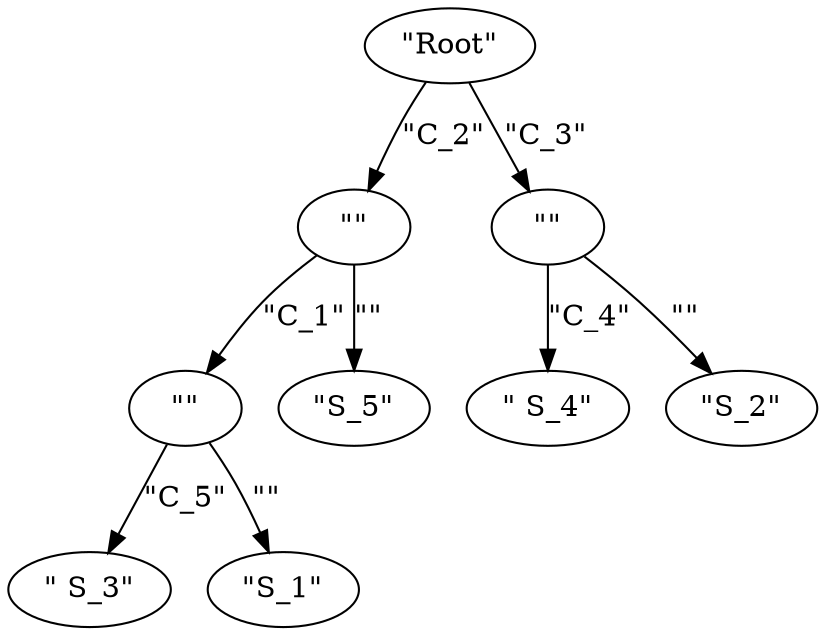digraph {
    0 [ label = "\"Root\"" ]
    1 [ label = "\"\"" ]
    2 [ label = "\"\"" ]
    3 [ label = "\"\"" ]
    4 [ label = "\" S_3\"" ]
    5 [ label = "\" S_4\"" ]
    6 [ label = "\"S_5\"" ]
    7 [ label = "\"S_1\"" ]
    8 [ label = "\"S_2\"" ]
    0 -> 1 [ label = "\"C_2\"" ]
    1 -> 2 [ label = "\"C_1\"" ]
    0 -> 3 [ label = "\"C_3\"" ]
    2 -> 4 [ label = "\"C_5\"" ]
    3 -> 5 [ label = "\"C_4\"" ]
    1 -> 6 [ label = "\"\"" ]
    2 -> 7 [ label = "\"\"" ]
    3 -> 8 [ label = "\"\"" ]
}

